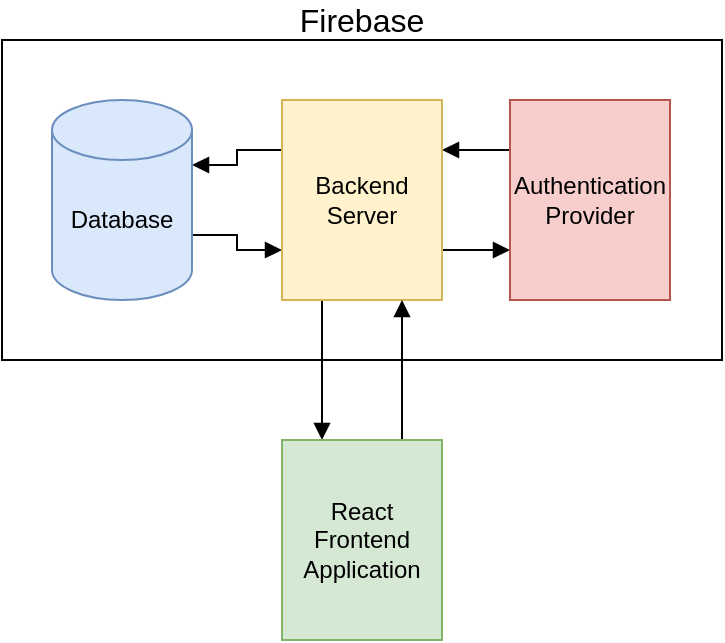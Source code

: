 <mxfile version="14.4.2" type="device" pages="2"><diagram id="a8huHOmIX23FYZj-Yz7J" name="System Overview"><mxGraphModel dx="1426" dy="769" grid="1" gridSize="10" guides="1" tooltips="1" connect="1" arrows="1" fold="1" page="1" pageScale="1" pageWidth="827" pageHeight="1169" math="0" shadow="0"><root><mxCell id="NDHl5Yv9k1jDrQtpsIiI-0"/><mxCell id="NDHl5Yv9k1jDrQtpsIiI-1" parent="NDHl5Yv9k1jDrQtpsIiI-0"/><mxCell id="NDHl5Yv9k1jDrQtpsIiI-2" value="" style="rounded=0;whiteSpace=wrap;html=1;" parent="NDHl5Yv9k1jDrQtpsIiI-1" vertex="1"><mxGeometry x="80" y="80" width="360" height="160" as="geometry"/></mxCell><mxCell id="NDHl5Yv9k1jDrQtpsIiI-14" style="edgeStyle=orthogonalEdgeStyle;rounded=0;orthogonalLoop=1;jettySize=auto;html=1;exitX=1;exitY=0;exitDx=0;exitDy=67.5;exitPerimeter=0;entryX=0;entryY=0.75;entryDx=0;entryDy=0;shadow=0;endArrow=block;endFill=1;" parent="NDHl5Yv9k1jDrQtpsIiI-1" source="NDHl5Yv9k1jDrQtpsIiI-3" target="NDHl5Yv9k1jDrQtpsIiI-4" edge="1"><mxGeometry relative="1" as="geometry"/></mxCell><mxCell id="NDHl5Yv9k1jDrQtpsIiI-15" style="edgeStyle=orthogonalEdgeStyle;rounded=0;orthogonalLoop=1;jettySize=auto;html=1;exitX=1;exitY=0;exitDx=0;exitDy=32.5;exitPerimeter=0;entryX=0;entryY=0.25;entryDx=0;entryDy=0;shadow=0;endArrow=none;endFill=0;startArrow=block;startFill=1;" parent="NDHl5Yv9k1jDrQtpsIiI-1" source="NDHl5Yv9k1jDrQtpsIiI-3" target="NDHl5Yv9k1jDrQtpsIiI-4" edge="1"><mxGeometry relative="1" as="geometry"/></mxCell><mxCell id="NDHl5Yv9k1jDrQtpsIiI-3" value="" style="shape=cylinder3;whiteSpace=wrap;html=1;boundedLbl=1;backgroundOutline=1;size=15;fillColor=#dae8fc;strokeColor=#6c8ebf;" parent="NDHl5Yv9k1jDrQtpsIiI-1" vertex="1"><mxGeometry x="105" y="110" width="70" height="100" as="geometry"/></mxCell><mxCell id="NDHl5Yv9k1jDrQtpsIiI-12" style="edgeStyle=orthogonalEdgeStyle;rounded=0;orthogonalLoop=1;jettySize=auto;html=1;exitX=0.25;exitY=1;exitDx=0;exitDy=0;entryX=0.25;entryY=0;entryDx=0;entryDy=0;shadow=0;endArrow=block;endFill=1;startArrow=none;startFill=0;" parent="NDHl5Yv9k1jDrQtpsIiI-1" source="NDHl5Yv9k1jDrQtpsIiI-4" target="NDHl5Yv9k1jDrQtpsIiI-6" edge="1"><mxGeometry relative="1" as="geometry"/></mxCell><mxCell id="NDHl5Yv9k1jDrQtpsIiI-16" style="edgeStyle=orthogonalEdgeStyle;rounded=0;orthogonalLoop=1;jettySize=auto;html=1;exitX=1;exitY=0.75;exitDx=0;exitDy=0;entryX=0;entryY=0.75;entryDx=0;entryDy=0;shadow=0;endArrow=block;endFill=1;" parent="NDHl5Yv9k1jDrQtpsIiI-1" source="NDHl5Yv9k1jDrQtpsIiI-4" target="NDHl5Yv9k1jDrQtpsIiI-5" edge="1"><mxGeometry relative="1" as="geometry"/></mxCell><mxCell id="NDHl5Yv9k1jDrQtpsIiI-17" style="edgeStyle=orthogonalEdgeStyle;rounded=0;orthogonalLoop=1;jettySize=auto;html=1;exitX=1;exitY=0.25;exitDx=0;exitDy=0;entryX=0;entryY=0.25;entryDx=0;entryDy=0;shadow=0;endArrow=none;endFill=0;startArrow=block;startFill=1;" parent="NDHl5Yv9k1jDrQtpsIiI-1" source="NDHl5Yv9k1jDrQtpsIiI-4" target="NDHl5Yv9k1jDrQtpsIiI-5" edge="1"><mxGeometry relative="1" as="geometry"/></mxCell><mxCell id="NDHl5Yv9k1jDrQtpsIiI-4" value="" style="rounded=0;whiteSpace=wrap;html=1;fillColor=#fff2cc;strokeColor=#d6b656;" parent="NDHl5Yv9k1jDrQtpsIiI-1" vertex="1"><mxGeometry x="220" y="110" width="80" height="100" as="geometry"/></mxCell><mxCell id="NDHl5Yv9k1jDrQtpsIiI-5" value="" style="rounded=0;whiteSpace=wrap;html=1;fillColor=#f8cecc;strokeColor=#b85450;" parent="NDHl5Yv9k1jDrQtpsIiI-1" vertex="1"><mxGeometry x="334" y="110" width="80" height="100" as="geometry"/></mxCell><mxCell id="NDHl5Yv9k1jDrQtpsIiI-13" style="edgeStyle=orthogonalEdgeStyle;rounded=0;orthogonalLoop=1;jettySize=auto;html=1;exitX=0.75;exitY=0;exitDx=0;exitDy=0;entryX=0.75;entryY=1;entryDx=0;entryDy=0;shadow=0;endArrow=block;endFill=1;startArrow=none;startFill=0;" parent="NDHl5Yv9k1jDrQtpsIiI-1" source="NDHl5Yv9k1jDrQtpsIiI-6" target="NDHl5Yv9k1jDrQtpsIiI-4" edge="1"><mxGeometry relative="1" as="geometry"/></mxCell><mxCell id="NDHl5Yv9k1jDrQtpsIiI-6" value="" style="rounded=0;whiteSpace=wrap;html=1;fillColor=#d5e8d4;strokeColor=#82b366;" parent="NDHl5Yv9k1jDrQtpsIiI-1" vertex="1"><mxGeometry x="220" y="280" width="80" height="100" as="geometry"/></mxCell><mxCell id="NDHl5Yv9k1jDrQtpsIiI-7" value="Database" style="text;html=1;strokeColor=none;fillColor=none;align=center;verticalAlign=middle;whiteSpace=wrap;rounded=0;" parent="NDHl5Yv9k1jDrQtpsIiI-1" vertex="1"><mxGeometry x="120" y="160" width="40" height="20" as="geometry"/></mxCell><mxCell id="NDHl5Yv9k1jDrQtpsIiI-8" value="Backend&lt;br&gt;Server" style="text;html=1;strokeColor=none;fillColor=none;align=center;verticalAlign=middle;whiteSpace=wrap;rounded=0;" parent="NDHl5Yv9k1jDrQtpsIiI-1" vertex="1"><mxGeometry x="240" y="150" width="40" height="20" as="geometry"/></mxCell><mxCell id="NDHl5Yv9k1jDrQtpsIiI-9" value="Authentication&lt;br&gt;Provider&lt;br&gt;" style="text;html=1;strokeColor=none;fillColor=none;align=center;verticalAlign=middle;whiteSpace=wrap;rounded=0;" parent="NDHl5Yv9k1jDrQtpsIiI-1" vertex="1"><mxGeometry x="354" y="150" width="40" height="20" as="geometry"/></mxCell><mxCell id="NDHl5Yv9k1jDrQtpsIiI-10" value="React&lt;br&gt;Frontend&lt;br&gt;Application" style="text;html=1;strokeColor=none;fillColor=none;align=center;verticalAlign=middle;whiteSpace=wrap;rounded=0;" parent="NDHl5Yv9k1jDrQtpsIiI-1" vertex="1"><mxGeometry x="240" y="320" width="40" height="20" as="geometry"/></mxCell><mxCell id="NDHl5Yv9k1jDrQtpsIiI-18" value="Firebase" style="text;html=1;strokeColor=none;fillColor=none;align=center;verticalAlign=middle;whiteSpace=wrap;rounded=0;fontSize=16;" parent="NDHl5Yv9k1jDrQtpsIiI-1" vertex="1"><mxGeometry x="240" y="60" width="40" height="20" as="geometry"/></mxCell></root></mxGraphModel></diagram><diagram name="Object Diagram" id="9f46799a-70d6-7492-0946-bef42562c5a5"><mxGraphModel dx="1426" dy="826" grid="1" gridSize="10" guides="1" tooltips="1" connect="1" arrows="1" fold="1" page="1" pageScale="1" pageWidth="1100" pageHeight="850" background="#ffffff" math="0" shadow="0"><root><mxCell id="0"/><mxCell id="1" parent="0"/><mxCell id="78961159f06e98e8-17" value="AuthProvider" style="swimlane;html=1;fontStyle=1;align=center;verticalAlign=top;childLayout=stackLayout;horizontal=1;startSize=26;horizontalStack=0;resizeParent=1;resizeLast=0;collapsible=1;marginBottom=0;swimlaneFillColor=#ffffff;rounded=0;shadow=0;comic=0;labelBackgroundColor=none;strokeWidth=1;fillColor=none;fontFamily=Verdana;fontSize=12" parent="1" vertex="1"><mxGeometry x="400" y="300" width="160" height="60" as="geometry"/></mxCell><mxCell id="78961159f06e98e8-19" value="" style="line;html=1;strokeWidth=1;fillColor=none;align=left;verticalAlign=middle;spacingTop=-1;spacingLeft=3;spacingRight=3;rotatable=0;labelPosition=right;points=[];portConstraint=eastwest;" parent="78961159f06e98e8-17" vertex="1"><mxGeometry y="26" width="160" height="8" as="geometry"/></mxCell><mxCell id="78961159f06e98e8-20" value="+ returnAuthStatus()" style="text;html=1;strokeColor=none;fillColor=none;align=left;verticalAlign=top;spacingLeft=4;spacingRight=4;whiteSpace=wrap;overflow=hidden;rotatable=0;points=[[0,0.5],[1,0.5]];portConstraint=eastwest;" parent="78961159f06e98e8-17" vertex="1"><mxGeometry y="34" width="160" height="26" as="geometry"/></mxCell><mxCell id="78961159f06e98e8-56" value="NoSQL Database" style="swimlane;html=1;fontStyle=1;align=center;verticalAlign=top;childLayout=stackLayout;horizontal=1;startSize=26;horizontalStack=0;resizeParent=1;resizeLast=0;collapsible=1;marginBottom=0;swimlaneFillColor=#ffffff;rounded=0;shadow=0;comic=0;labelBackgroundColor=none;strokeWidth=1;fillColor=none;fontFamily=Verdana;fontSize=12" parent="1" vertex="1"><mxGeometry x="400" y="400" width="160" height="138" as="geometry"/></mxCell><mxCell id="78961159f06e98e8-57" value="- courses: Collection" style="text;html=1;strokeColor=none;fillColor=none;align=left;verticalAlign=top;spacingLeft=4;spacingRight=4;whiteSpace=wrap;overflow=hidden;rotatable=0;points=[[0,0.5],[1,0.5]];portConstraint=eastwest;" parent="78961159f06e98e8-56" vertex="1"><mxGeometry y="26" width="160" height="26" as="geometry"/></mxCell><mxCell id="78961159f06e98e8-58" value="- reviews: Collection" style="text;html=1;strokeColor=none;fillColor=none;align=left;verticalAlign=top;spacingLeft=4;spacingRight=4;whiteSpace=wrap;overflow=hidden;rotatable=0;points=[[0,0.5],[1,0.5]];portConstraint=eastwest;" parent="78961159f06e98e8-56" vertex="1"><mxGeometry y="52" width="160" height="26" as="geometry"/></mxCell><mxCell id="78961159f06e98e8-64" value="" style="line;html=1;strokeWidth=1;fillColor=none;align=left;verticalAlign=middle;spacingTop=-1;spacingLeft=3;spacingRight=3;rotatable=0;labelPosition=right;points=[];portConstraint=eastwest;" parent="78961159f06e98e8-56" vertex="1"><mxGeometry y="78" width="160" height="8" as="geometry"/></mxCell><mxCell id="78961159f06e98e8-65" value="+ returnCourses()" style="text;html=1;strokeColor=none;fillColor=none;align=left;verticalAlign=top;spacingLeft=4;spacingRight=4;whiteSpace=wrap;overflow=hidden;rotatable=0;points=[[0,0.5],[1,0.5]];portConstraint=eastwest;" parent="78961159f06e98e8-56" vertex="1"><mxGeometry y="86" width="160" height="26" as="geometry"/></mxCell><mxCell id="78961159f06e98e8-66" value="+ returnReviews()" style="text;html=1;strokeColor=none;fillColor=none;align=left;verticalAlign=top;spacingLeft=4;spacingRight=4;whiteSpace=wrap;overflow=hidden;rotatable=0;points=[[0,0.5],[1,0.5]];portConstraint=eastwest;" parent="78961159f06e98e8-56" vertex="1"><mxGeometry y="112" width="160" height="26" as="geometry"/></mxCell><mxCell id="78961159f06e98e8-69" value="ApplicationInstance" style="swimlane;html=1;fontStyle=1;align=center;verticalAlign=top;childLayout=stackLayout;horizontal=1;startSize=26;horizontalStack=0;resizeParent=1;resizeLast=0;collapsible=1;marginBottom=0;swimlaneFillColor=#ffffff;rounded=0;shadow=0;comic=0;labelBackgroundColor=none;strokeWidth=1;fillColor=none;fontFamily=Verdana;fontSize=12" parent="1" vertex="1"><mxGeometry x="680" y="70" width="160" height="170" as="geometry"/></mxCell><mxCell id="78961159f06e98e8-76" value="- authStatus: boolean" style="text;html=1;strokeColor=none;fillColor=none;align=left;verticalAlign=top;spacingLeft=4;spacingRight=4;whiteSpace=wrap;overflow=hidden;rotatable=0;points=[[0,0.5],[1,0.5]];portConstraint=eastwest;" parent="78961159f06e98e8-69" vertex="1"><mxGeometry y="26" width="160" height="26" as="geometry"/></mxCell><mxCell id="78961159f06e98e8-77" value="" style="line;html=1;strokeWidth=1;fillColor=none;align=left;verticalAlign=middle;spacingTop=-1;spacingLeft=3;spacingRight=3;rotatable=0;labelPosition=right;points=[];portConstraint=eastwest;" parent="78961159f06e98e8-69" vertex="1"><mxGeometry y="52" width="160" height="8" as="geometry"/></mxCell><mxCell id="78961159f06e98e8-78" value="+ signInWithGoogle()" style="text;html=1;strokeColor=none;fillColor=none;align=left;verticalAlign=top;spacingLeft=4;spacingRight=4;whiteSpace=wrap;overflow=hidden;rotatable=0;points=[[0,0.5],[1,0.5]];portConstraint=eastwest;" parent="78961159f06e98e8-69" vertex="1"><mxGeometry y="60" width="160" height="26" as="geometry"/></mxCell><mxCell id="78961159f06e98e8-79" value="+ getCourses()" style="text;html=1;strokeColor=none;fillColor=none;align=left;verticalAlign=top;spacingLeft=4;spacingRight=4;whiteSpace=wrap;overflow=hidden;rotatable=0;points=[[0,0.5],[1,0.5]];portConstraint=eastwest;" parent="78961159f06e98e8-69" vertex="1"><mxGeometry y="86" width="160" height="26" as="geometry"/></mxCell><mxCell id="78961159f06e98e8-80" value="+ getReviews()" style="text;html=1;strokeColor=none;fillColor=none;align=left;verticalAlign=top;spacingLeft=4;spacingRight=4;whiteSpace=wrap;overflow=hidden;rotatable=0;points=[[0,0.5],[1,0.5]];portConstraint=eastwest;" parent="78961159f06e98e8-69" vertex="1"><mxGeometry y="112" width="160" height="26" as="geometry"/></mxCell><mxCell id="YX81hGznLc3cDBjfeKAI-29" value="+ processResponse()" style="text;html=1;strokeColor=none;fillColor=none;align=left;verticalAlign=top;spacingLeft=4;spacingRight=4;whiteSpace=wrap;overflow=hidden;rotatable=0;points=[[0,0.5],[1,0.5]];portConstraint=eastwest;" vertex="1" parent="78961159f06e98e8-69"><mxGeometry y="138" width="160" height="26" as="geometry"/></mxCell><mxCell id="eKJ31XxMzebhPOPlgJpw-9" value="User" style="swimlane;html=1;fontStyle=1;align=center;verticalAlign=top;childLayout=stackLayout;horizontal=1;startSize=26;horizontalStack=0;resizeParent=1;resizeLast=0;collapsible=1;marginBottom=0;swimlaneFillColor=#ffffff;rounded=0;shadow=0;comic=0;labelBackgroundColor=none;strokeWidth=1;fillColor=none;fontFamily=Verdana;fontSize=12" parent="1" vertex="1"><mxGeometry x="400" y="70" width="160" height="190" as="geometry"/></mxCell><mxCell id="eKJ31XxMzebhPOPlgJpw-10" value="- firstname: String" style="text;html=1;strokeColor=none;fillColor=none;align=left;verticalAlign=top;spacingLeft=4;spacingRight=4;whiteSpace=wrap;overflow=hidden;rotatable=0;points=[[0,0.5],[1,0.5]];portConstraint=eastwest;" parent="eKJ31XxMzebhPOPlgJpw-9" vertex="1"><mxGeometry y="26" width="160" height="26" as="geometry"/></mxCell><mxCell id="eKJ31XxMzebhPOPlgJpw-13" value="- lastname: String" style="text;html=1;strokeColor=none;fillColor=none;align=left;verticalAlign=top;spacingLeft=4;spacingRight=4;whiteSpace=wrap;overflow=hidden;rotatable=0;points=[[0,0.5],[1,0.5]];portConstraint=eastwest;" parent="eKJ31XxMzebhPOPlgJpw-9" vertex="1"><mxGeometry y="52" width="160" height="26" as="geometry"/></mxCell><mxCell id="eKJ31XxMzebhPOPlgJpw-12" value="- email: String" style="text;html=1;strokeColor=none;fillColor=none;align=left;verticalAlign=top;spacingLeft=4;spacingRight=4;whiteSpace=wrap;overflow=hidden;rotatable=0;points=[[0,0.5],[1,0.5]];portConstraint=eastwest;" parent="eKJ31XxMzebhPOPlgJpw-9" vertex="1"><mxGeometry y="78" width="160" height="26" as="geometry"/></mxCell><mxCell id="eKJ31XxMzebhPOPlgJpw-11" value="" style="line;html=1;strokeWidth=1;fillColor=none;align=left;verticalAlign=middle;spacingTop=-1;spacingLeft=3;spacingRight=3;rotatable=0;labelPosition=right;points=[];portConstraint=eastwest;" parent="eKJ31XxMzebhPOPlgJpw-9" vertex="1"><mxGeometry y="104" width="160" height="8" as="geometry"/></mxCell><mxCell id="eKJ31XxMzebhPOPlgJpw-14" value="+ signIn()" style="text;html=1;strokeColor=none;fillColor=none;align=left;verticalAlign=top;spacingLeft=4;spacingRight=4;whiteSpace=wrap;overflow=hidden;rotatable=0;points=[[0,0.5],[1,0.5]];portConstraint=eastwest;" parent="eKJ31XxMzebhPOPlgJpw-9" vertex="1"><mxGeometry y="112" width="160" height="26" as="geometry"/></mxCell><mxCell id="eKJ31XxMzebhPOPlgJpw-15" value="+ signOut()" style="text;html=1;strokeColor=none;fillColor=none;align=left;verticalAlign=top;spacingLeft=4;spacingRight=4;whiteSpace=wrap;overflow=hidden;rotatable=0;points=[[0,0.5],[1,0.5]];portConstraint=eastwest;" parent="eKJ31XxMzebhPOPlgJpw-9" vertex="1"><mxGeometry y="138" width="160" height="26" as="geometry"/></mxCell><mxCell id="eKJ31XxMzebhPOPlgJpw-27" value="+ writeReview()" style="text;html=1;strokeColor=none;fillColor=none;align=left;verticalAlign=top;spacingLeft=4;spacingRight=4;whiteSpace=wrap;overflow=hidden;rotatable=0;points=[[0,0.5],[1,0.5]];portConstraint=eastwest;" parent="eKJ31XxMzebhPOPlgJpw-9" vertex="1"><mxGeometry y="164" width="160" height="26" as="geometry"/></mxCell><mxCell id="p2pJFQiH4YzgCrOOnRnT-17" style="edgeStyle=orthogonalEdgeStyle;rounded=0;orthogonalLoop=1;jettySize=auto;html=1;exitX=0.5;exitY=0;exitDx=0;exitDy=0;entryX=0.5;entryY=1;entryDx=0;entryDy=0;endArrow=none;endFill=0;" edge="1" parent="1" source="eKJ31XxMzebhPOPlgJpw-16" target="78961159f06e98e8-69"><mxGeometry relative="1" as="geometry"/></mxCell><mxCell id="eKJ31XxMzebhPOPlgJpw-16" value="BackendServer" style="swimlane;html=1;fontStyle=1;align=center;verticalAlign=top;childLayout=stackLayout;horizontal=1;startSize=26;horizontalStack=0;resizeParent=1;resizeLast=0;collapsible=1;marginBottom=0;swimlaneFillColor=#ffffff;rounded=0;shadow=0;comic=0;labelBackgroundColor=none;strokeWidth=1;fillColor=none;fontFamily=Verdana;fontSize=12" parent="1" vertex="1"><mxGeometry x="680" y="280" width="160" height="164" as="geometry"/></mxCell><mxCell id="eKJ31XxMzebhPOPlgJpw-22" value="" style="line;html=1;strokeWidth=1;fillColor=none;align=left;verticalAlign=middle;spacingTop=-1;spacingLeft=3;spacingRight=3;rotatable=0;labelPosition=right;points=[];portConstraint=eastwest;" parent="eKJ31XxMzebhPOPlgJpw-16" vertex="1"><mxGeometry y="26" width="160" height="8" as="geometry"/></mxCell><mxCell id="eKJ31XxMzebhPOPlgJpw-29" value="+ receiveRequest()" style="text;html=1;strokeColor=none;fillColor=none;align=left;verticalAlign=top;spacingLeft=4;spacingRight=4;whiteSpace=wrap;overflow=hidden;rotatable=0;points=[[0,0.5],[1,0.5]];portConstraint=eastwest;" parent="eKJ31XxMzebhPOPlgJpw-16" vertex="1"><mxGeometry y="34" width="160" height="26" as="geometry"/></mxCell><mxCell id="eKJ31XxMzebhPOPlgJpw-38" value="+ processRequest()" style="text;html=1;strokeColor=none;fillColor=none;align=left;verticalAlign=top;spacingLeft=4;spacingRight=4;whiteSpace=wrap;overflow=hidden;rotatable=0;points=[[0,0.5],[1,0.5]];portConstraint=eastwest;" parent="eKJ31XxMzebhPOPlgJpw-16" vertex="1"><mxGeometry y="60" width="160" height="26" as="geometry"/></mxCell><mxCell id="p2pJFQiH4YzgCrOOnRnT-7" value="+ sendRequest()" style="text;html=1;strokeColor=none;fillColor=none;align=left;verticalAlign=top;spacingLeft=4;spacingRight=4;whiteSpace=wrap;overflow=hidden;rotatable=0;points=[[0,0.5],[1,0.5]];portConstraint=eastwest;" vertex="1" parent="eKJ31XxMzebhPOPlgJpw-16"><mxGeometry y="86" width="160" height="26" as="geometry"/></mxCell><mxCell id="p2pJFQiH4YzgCrOOnRnT-6" value="+ receiveResponse()" style="text;html=1;strokeColor=none;fillColor=none;align=left;verticalAlign=top;spacingLeft=4;spacingRight=4;whiteSpace=wrap;overflow=hidden;rotatable=0;points=[[0,0.5],[1,0.5]];portConstraint=eastwest;" vertex="1" parent="eKJ31XxMzebhPOPlgJpw-16"><mxGeometry y="112" width="160" height="26" as="geometry"/></mxCell><mxCell id="YX81hGznLc3cDBjfeKAI-17" value="+ returnResponse()" style="text;html=1;strokeColor=none;fillColor=none;align=left;verticalAlign=top;spacingLeft=4;spacingRight=4;whiteSpace=wrap;overflow=hidden;rotatable=0;points=[[0,0.5],[1,0.5]];portConstraint=eastwest;" vertex="1" parent="eKJ31XxMzebhPOPlgJpw-16"><mxGeometry y="138" width="160" height="26" as="geometry"/></mxCell><mxCell id="eKJ31XxMzebhPOPlgJpw-31" value="1" style="text;html=1;strokeColor=none;fillColor=none;align=center;verticalAlign=middle;whiteSpace=wrap;rounded=0;" parent="1" vertex="1"><mxGeometry x="640" y="145" width="40" height="20" as="geometry"/></mxCell><mxCell id="YX81hGznLc3cDBjfeKAI-2" value="Course" style="swimlane;html=1;fontStyle=1;align=center;verticalAlign=top;childLayout=stackLayout;horizontal=1;startSize=26;horizontalStack=0;resizeParent=1;resizeLast=0;collapsible=1;marginBottom=0;swimlaneFillColor=#ffffff;rounded=0;shadow=0;comic=0;labelBackgroundColor=none;strokeWidth=1;fillColor=none;fontFamily=Verdana;fontSize=12" vertex="1" parent="1"><mxGeometry x="680" y="554" width="160" height="164" as="geometry"/></mxCell><mxCell id="YX81hGznLc3cDBjfeKAI-24" value="- uid (PK): String" style="text;html=1;strokeColor=none;fillColor=none;align=left;verticalAlign=top;spacingLeft=4;spacingRight=4;whiteSpace=wrap;overflow=hidden;rotatable=0;points=[[0,0.5],[1,0.5]];portConstraint=eastwest;" vertex="1" parent="YX81hGznLc3cDBjfeKAI-2"><mxGeometry y="26" width="160" height="26" as="geometry"/></mxCell><mxCell id="YX81hGznLc3cDBjfeKAI-3" value="- title: String" style="text;html=1;strokeColor=none;fillColor=none;align=left;verticalAlign=top;spacingLeft=4;spacingRight=4;whiteSpace=wrap;overflow=hidden;rotatable=0;points=[[0,0.5],[1,0.5]];portConstraint=eastwest;" vertex="1" parent="YX81hGznLc3cDBjfeKAI-2"><mxGeometry y="52" width="160" height="26" as="geometry"/></mxCell><mxCell id="YX81hGznLc3cDBjfeKAI-28" value="- description: String" style="text;html=1;strokeColor=none;fillColor=none;align=left;verticalAlign=top;spacingLeft=4;spacingRight=4;whiteSpace=wrap;overflow=hidden;rotatable=0;points=[[0,0.5],[1,0.5]];portConstraint=eastwest;" vertex="1" parent="YX81hGznLc3cDBjfeKAI-2"><mxGeometry y="78" width="160" height="26" as="geometry"/></mxCell><mxCell id="YX81hGznLc3cDBjfeKAI-27" value="- host: String" style="text;html=1;strokeColor=none;fillColor=none;align=left;verticalAlign=top;spacingLeft=4;spacingRight=4;whiteSpace=wrap;overflow=hidden;rotatable=0;points=[[0,0.5],[1,0.5]];portConstraint=eastwest;" vertex="1" parent="YX81hGznLc3cDBjfeKAI-2"><mxGeometry y="104" width="160" height="26" as="geometry"/></mxCell><mxCell id="YX81hGznLc3cDBjfeKAI-25" value="- rating: double" style="text;html=1;strokeColor=none;fillColor=none;align=left;verticalAlign=top;spacingLeft=4;spacingRight=4;whiteSpace=wrap;overflow=hidden;rotatable=0;points=[[0,0.5],[1,0.5]];portConstraint=eastwest;" vertex="1" parent="YX81hGznLc3cDBjfeKAI-2"><mxGeometry y="130" width="160" height="26" as="geometry"/></mxCell><mxCell id="YX81hGznLc3cDBjfeKAI-6" value="" style="line;html=1;strokeWidth=1;fillColor=none;align=left;verticalAlign=middle;spacingTop=-1;spacingLeft=3;spacingRight=3;rotatable=0;labelPosition=right;points=[];portConstraint=eastwest;" vertex="1" parent="YX81hGznLc3cDBjfeKAI-2"><mxGeometry y="156" width="160" height="8" as="geometry"/></mxCell><mxCell id="YX81hGznLc3cDBjfeKAI-10" value="Review" style="swimlane;html=1;fontStyle=1;align=center;verticalAlign=top;childLayout=stackLayout;horizontal=1;startSize=26;horizontalStack=0;resizeParent=1;resizeLast=0;collapsible=1;marginBottom=0;swimlaneFillColor=#ffffff;rounded=0;shadow=0;comic=0;labelBackgroundColor=none;strokeWidth=1;fillColor=none;fontFamily=Verdana;fontSize=12" vertex="1" parent="1"><mxGeometry x="400" y="580" width="160" height="138" as="geometry"/></mxCell><mxCell id="YX81hGznLc3cDBjfeKAI-11" value="- uid (PK): String" style="text;html=1;strokeColor=none;fillColor=none;align=left;verticalAlign=top;spacingLeft=4;spacingRight=4;whiteSpace=wrap;overflow=hidden;rotatable=0;points=[[0,0.5],[1,0.5]];portConstraint=eastwest;" vertex="1" parent="YX81hGznLc3cDBjfeKAI-10"><mxGeometry y="26" width="160" height="26" as="geometry"/></mxCell><mxCell id="YX81hGznLc3cDBjfeKAI-23" value="- content: String" style="text;html=1;strokeColor=none;fillColor=none;align=left;verticalAlign=top;spacingLeft=4;spacingRight=4;whiteSpace=wrap;overflow=hidden;rotatable=0;points=[[0,0.5],[1,0.5]];portConstraint=eastwest;" vertex="1" parent="YX81hGznLc3cDBjfeKAI-10"><mxGeometry y="52" width="160" height="26" as="geometry"/></mxCell><mxCell id="YX81hGznLc3cDBjfeKAI-22" value="- author: String" style="text;html=1;strokeColor=none;fillColor=none;align=left;verticalAlign=top;spacingLeft=4;spacingRight=4;whiteSpace=wrap;overflow=hidden;rotatable=0;points=[[0,0.5],[1,0.5]];portConstraint=eastwest;" vertex="1" parent="YX81hGznLc3cDBjfeKAI-10"><mxGeometry y="78" width="160" height="26" as="geometry"/></mxCell><mxCell id="YX81hGznLc3cDBjfeKAI-30" value="- courseID (FK): String" style="text;html=1;strokeColor=none;fillColor=none;align=left;verticalAlign=top;spacingLeft=4;spacingRight=4;whiteSpace=wrap;overflow=hidden;rotatable=0;points=[[0,0.5],[1,0.5]];portConstraint=eastwest;" vertex="1" parent="YX81hGznLc3cDBjfeKAI-10"><mxGeometry y="104" width="160" height="26" as="geometry"/></mxCell><mxCell id="YX81hGznLc3cDBjfeKAI-13" value="" style="line;html=1;strokeWidth=1;fillColor=none;align=left;verticalAlign=middle;spacingTop=-1;spacingLeft=3;spacingRight=3;rotatable=0;labelPosition=right;points=[];portConstraint=eastwest;" vertex="1" parent="YX81hGznLc3cDBjfeKAI-10"><mxGeometry y="130" width="160" height="8" as="geometry"/></mxCell><mxCell id="YX81hGznLc3cDBjfeKAI-41" value="0...*" style="text;html=1;strokeColor=none;fillColor=none;align=center;verticalAlign=middle;whiteSpace=wrap;rounded=0;" vertex="1" parent="1"><mxGeometry x="560" y="165" width="40" height="20" as="geometry"/></mxCell><mxCell id="p2pJFQiH4YzgCrOOnRnT-2" style="edgeStyle=orthogonalEdgeStyle;rounded=0;orthogonalLoop=1;jettySize=auto;html=1;exitX=1;exitY=0.5;exitDx=0;exitDy=0;entryX=0;entryY=0.5;entryDx=0;entryDy=0;endArrow=block;endFill=1;" edge="1" parent="1" source="YX81hGznLc3cDBjfeKAI-30" target="YX81hGznLc3cDBjfeKAI-24"><mxGeometry relative="1" as="geometry"/></mxCell><mxCell id="p2pJFQiH4YzgCrOOnRnT-10" style="edgeStyle=orthogonalEdgeStyle;rounded=0;orthogonalLoop=1;jettySize=auto;html=1;exitX=0;exitY=0.5;exitDx=0;exitDy=0;entryX=0.5;entryY=0;entryDx=0;entryDy=0;endArrow=none;endFill=0;" edge="1" parent="1" source="p2pJFQiH4YzgCrOOnRnT-7" target="78961159f06e98e8-56"><mxGeometry relative="1" as="geometry"/></mxCell><mxCell id="p2pJFQiH4YzgCrOOnRnT-12" style="edgeStyle=orthogonalEdgeStyle;rounded=0;orthogonalLoop=1;jettySize=auto;html=1;exitX=1;exitY=0.5;exitDx=0;exitDy=0;entryX=0.5;entryY=0;entryDx=0;entryDy=0;endArrow=none;endFill=0;" edge="1" parent="1" source="78961159f06e98e8-58" target="YX81hGznLc3cDBjfeKAI-10"><mxGeometry relative="1" as="geometry"><Array as="points"><mxPoint x="600" y="465"/><mxPoint x="600" y="560"/><mxPoint x="480" y="560"/></Array></mxGeometry></mxCell><mxCell id="p2pJFQiH4YzgCrOOnRnT-13" style="edgeStyle=orthogonalEdgeStyle;rounded=0;orthogonalLoop=1;jettySize=auto;html=1;exitX=1;exitY=0.5;exitDx=0;exitDy=0;entryX=0.5;entryY=0;entryDx=0;entryDy=0;endArrow=none;endFill=0;" edge="1" parent="1" source="78961159f06e98e8-57" target="YX81hGznLc3cDBjfeKAI-2"><mxGeometry relative="1" as="geometry"><Array as="points"><mxPoint x="630" y="439"/><mxPoint x="630" y="500"/><mxPoint x="760" y="500"/></Array></mxGeometry></mxCell><mxCell id="p2pJFQiH4YzgCrOOnRnT-14" style="edgeStyle=orthogonalEdgeStyle;rounded=0;orthogonalLoop=1;jettySize=auto;html=1;exitX=1;exitY=0.5;exitDx=0;exitDy=0;entryX=0;entryY=0.5;entryDx=0;entryDy=0;endArrow=none;endFill=0;" edge="1" parent="1" source="78961159f06e98e8-20" target="p2pJFQiH4YzgCrOOnRnT-7"><mxGeometry relative="1" as="geometry"/></mxCell><mxCell id="p2pJFQiH4YzgCrOOnRnT-18" style="edgeStyle=orthogonalEdgeStyle;rounded=0;orthogonalLoop=1;jettySize=auto;html=1;exitX=1;exitY=0.5;exitDx=0;exitDy=0;entryX=0;entryY=0.5;entryDx=0;entryDy=0;endArrow=none;endFill=0;" edge="1" parent="1" source="eKJ31XxMzebhPOPlgJpw-14" target="78961159f06e98e8-78"><mxGeometry relative="1" as="geometry"/></mxCell><mxCell id="p2pJFQiH4YzgCrOOnRnT-19" value="1" style="text;html=1;strokeColor=none;fillColor=none;align=center;verticalAlign=middle;whiteSpace=wrap;rounded=0;" vertex="1" parent="1"><mxGeometry x="720" y="260" width="40" height="20" as="geometry"/></mxCell><mxCell id="p2pJFQiH4YzgCrOOnRnT-21" value="0...*" style="text;html=1;strokeColor=none;fillColor=none;align=center;verticalAlign=middle;whiteSpace=wrap;rounded=0;" vertex="1" parent="1"><mxGeometry x="760" y="240" width="40" height="20" as="geometry"/></mxCell><mxCell id="p2pJFQiH4YzgCrOOnRnT-22" value="1" style="text;html=1;strokeColor=none;fillColor=none;align=center;verticalAlign=middle;whiteSpace=wrap;rounded=0;" vertex="1" parent="1"><mxGeometry x="560" y="320" width="40" height="20" as="geometry"/></mxCell><mxCell id="p2pJFQiH4YzgCrOOnRnT-23" value="1" style="text;html=1;strokeColor=none;fillColor=none;align=center;verticalAlign=middle;whiteSpace=wrap;rounded=0;" vertex="1" parent="1"><mxGeometry x="640" y="380" width="40" height="20" as="geometry"/></mxCell><mxCell id="p2pJFQiH4YzgCrOOnRnT-24" value="1" style="text;html=1;strokeColor=none;fillColor=none;align=center;verticalAlign=middle;whiteSpace=wrap;rounded=0;" vertex="1" parent="1"><mxGeometry x="450" y="380" width="40" height="20" as="geometry"/></mxCell><mxCell id="p2pJFQiH4YzgCrOOnRnT-25" value="1" style="text;html=1;strokeColor=none;fillColor=none;align=center;verticalAlign=middle;whiteSpace=wrap;rounded=0;" vertex="1" parent="1"><mxGeometry x="560" y="444" width="40" height="20" as="geometry"/></mxCell><mxCell id="p2pJFQiH4YzgCrOOnRnT-26" value="1" style="text;html=1;strokeColor=none;fillColor=none;align=center;verticalAlign=middle;whiteSpace=wrap;rounded=0;" vertex="1" parent="1"><mxGeometry x="560" y="415" width="40" height="20" as="geometry"/></mxCell><mxCell id="p2pJFQiH4YzgCrOOnRnT-27" value="0...*" style="text;html=1;strokeColor=none;fillColor=none;align=center;verticalAlign=middle;whiteSpace=wrap;rounded=0;" vertex="1" parent="1"><mxGeometry x="440" y="560" width="40" height="20" as="geometry"/></mxCell><mxCell id="p2pJFQiH4YzgCrOOnRnT-28" value="0...*" style="text;html=1;strokeColor=none;fillColor=none;align=center;verticalAlign=middle;whiteSpace=wrap;rounded=0;" vertex="1" parent="1"><mxGeometry x="720" y="534" width="40" height="20" as="geometry"/></mxCell></root></mxGraphModel></diagram></mxfile>